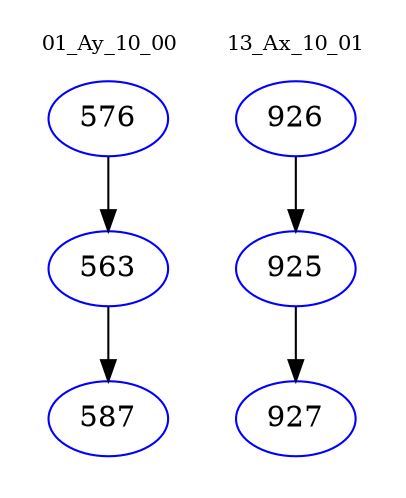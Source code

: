 digraph{
subgraph cluster_0 {
color = white
label = "01_Ay_10_00";
fontsize=10;
T0_576 [label="576", color="blue"]
T0_576 -> T0_563 [color="black"]
T0_563 [label="563", color="blue"]
T0_563 -> T0_587 [color="black"]
T0_587 [label="587", color="blue"]
}
subgraph cluster_1 {
color = white
label = "13_Ax_10_01";
fontsize=10;
T1_926 [label="926", color="blue"]
T1_926 -> T1_925 [color="black"]
T1_925 [label="925", color="blue"]
T1_925 -> T1_927 [color="black"]
T1_927 [label="927", color="blue"]
}
}
